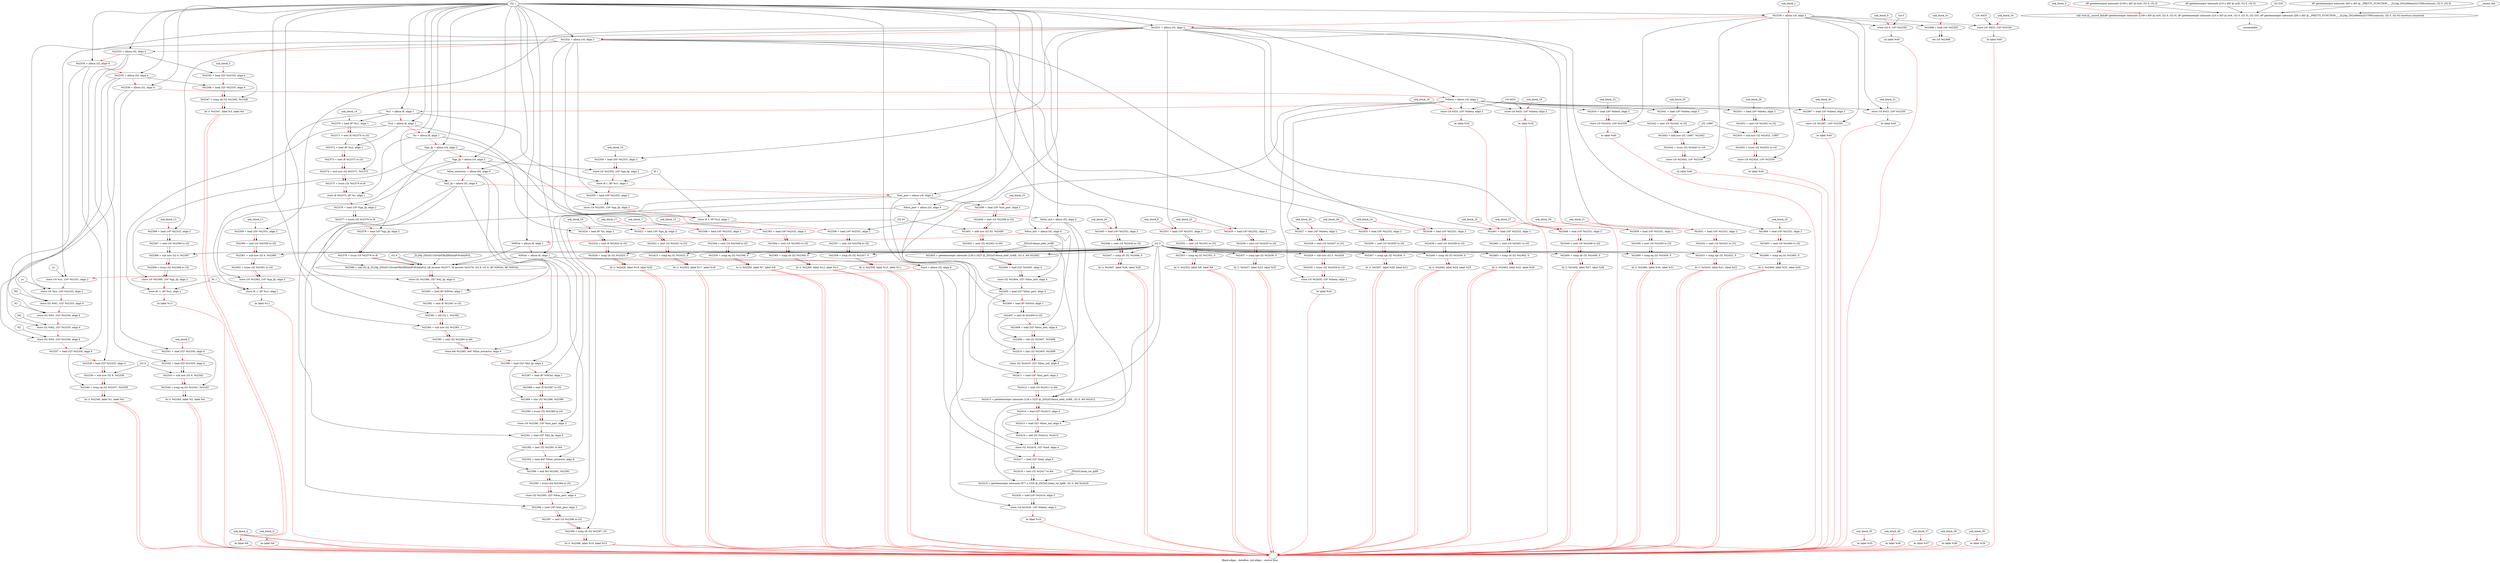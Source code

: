 digraph G {
compound=true
label="Black edges - dataflow, red edges - control flow"
"t2330" [label="  %t2330 = alloca i16, align 2"]
"t2331" [label="  %t2331 = alloca i16, align 2"]
"t2332" [label="  %t2332 = alloca i16, align 2"]
"t2333" [label="  %t2333 = alloca i32, align 4"]
"t2334" [label="  %t2334 = alloca i32, align 4"]
"t2335" [label="  %t2335 = alloca i32, align 4"]
"t2336" [label="  %t2336 = alloca i32, align 4"]
"theta" [label="  %theta = alloca i16, align 2"]
"s1" [label="  %s1 = alloca i8, align 1"]
"s2" [label="  %s2 = alloca i8, align 1"]
"s" [label="  %s = alloca i8, align 1"]
"gy_fp" [label="  %gy_fp = alloca i16, align 2"]
"gx_fp" [label="  %gx_fp = alloca i16, align 2"]
"frac_extractor" [label="  %frac_extractor = alloca i64, align 8"]
"k2_fp" [label="  %k2_fp = alloca i32, align 4"]
"int_part" [label="  %int_part = alloca i16, align 2"]
"frac_part" [label="  %frac_part = alloca i32, align 4"]
"frac_ind" [label="  %frac_ind = alloca i32, align 4"]
"frac_bits" [label="  %frac_bits = alloca i32, align 4"]
"MOut" [label="  %MOut = alloca i8, align 1"]
"NOut" [label="  %NOut = alloca i8, align 1"]
"ind" [label="  %ind = alloca i32, align 4"]
"_1" [label="  store i16 %xs, i16* %t2331, align 2"]
"_2" [label="  store i16 %ys, i16* %t2332, align 2"]
"_3" [label="  store i32 %M1, i32* %t2333, align 4"]
"_4" [label="  store i32 %N1, i32* %t2334, align 4"]
"_5" [label="  store i32 %M2, i32* %t2335, align 4"]
"_6" [label="  store i32 %N2, i32* %t2336, align 4"]
"t2337" [label="  %t2337 = load i32* %t2334, align 4"]
"t2338" [label="  %t2338 = load i32* %t2333, align 4"]
"t2339" [label="  %t2339 = sub nsw i32 9, %t2338"]
"t2340" [label="  %t2340 = icmp eq i32 %t2337, %t2339"]
"_7" [label="  br i1 %t2340, label %1, label %4"]
"unk_block_1" -> "t2330"[color=red]
"i32 1" -> "t2330"
"t2330" -> "t2331"[color=red weight=2]
"i32 1" -> "t2331"
"t2331" -> "t2332"[color=red weight=2]
"i32 1" -> "t2332"
"t2332" -> "t2333"[color=red weight=2]
"i32 1" -> "t2333"
"t2333" -> "t2334"[color=red weight=2]
"i32 1" -> "t2334"
"t2334" -> "t2335"[color=red weight=2]
"i32 1" -> "t2335"
"t2335" -> "t2336"[color=red weight=2]
"i32 1" -> "t2336"
"t2336" -> "theta"[color=red weight=2]
"i32 1" -> "theta"
"theta" -> "s1"[color=red weight=2]
"i32 1" -> "s1"
"s1" -> "s2"[color=red weight=2]
"i32 1" -> "s2"
"s2" -> "s"[color=red weight=2]
"i32 1" -> "s"
"s" -> "gy_fp"[color=red weight=2]
"i32 1" -> "gy_fp"
"gy_fp" -> "gx_fp"[color=red weight=2]
"i32 1" -> "gx_fp"
"gx_fp" -> "frac_extractor"[color=red weight=2]
"i32 1" -> "frac_extractor"
"frac_extractor" -> "k2_fp"[color=red weight=2]
"i32 1" -> "k2_fp"
"k2_fp" -> "int_part"[color=red weight=2]
"i32 1" -> "int_part"
"int_part" -> "frac_part"[color=red weight=2]
"i32 1" -> "frac_part"
"frac_part" -> "frac_ind"[color=red weight=2]
"i32 1" -> "frac_ind"
"frac_ind" -> "frac_bits"[color=red weight=2]
"i32 1" -> "frac_bits"
"frac_bits" -> "MOut"[color=red weight=2]
"i32 1" -> "MOut"
"MOut" -> "NOut"[color=red weight=2]
"i32 1" -> "NOut"
"NOut" -> "ind"[color=red weight=2]
"i32 1" -> "ind"
"ind" -> "_1"[color=red weight=2]
"xs" -> "_1"
"t2331" -> "_1"
"_1" -> "_2"[color=red weight=2]
"ys" -> "_2"
"t2332" -> "_2"
"_2" -> "_3"[color=red weight=2]
"M1" -> "_3"
"t2333" -> "_3"
"_3" -> "_4"[color=red weight=2]
"N1" -> "_4"
"t2334" -> "_4"
"_4" -> "_5"[color=red weight=2]
"M2" -> "_5"
"t2335" -> "_5"
"_5" -> "_6"[color=red weight=2]
"N2" -> "_6"
"t2336" -> "_6"
"_6" -> "t2337"[color=red weight=2]
"t2334" -> "t2337"
"t2337" -> "t2338"[color=red weight=2]
"t2333" -> "t2338"
"t2338" -> "t2339"[color=red weight=2]
"i32 9" -> "t2339"
"t2338" -> "t2339"
"t2339" -> "t2340"[color=red weight=2]
"t2337" -> "t2340"
"t2339" -> "t2340"
"t2340" -> "_7"[color=red weight=2]
"t2340" -> "_7"
"_7" -> ""[color=red]
"_7" -> ""[color=red]

"t2341" [label="  %t2341 = load i32* %t2336, align 4"]
"t2342" [label="  %t2342 = load i32* %t2335, align 4"]
"t2343" [label="  %t2343 = sub nsw i32 9, %t2342"]
"t2344" [label="  %t2344 = icmp eq i32 %t2341, %t2343"]
"_8" [label="  br i1 %t2344, label %2, label %4"]
"unk_block_2" -> "t2341"[color=red]
"t2336" -> "t2341"
"t2341" -> "t2342"[color=red weight=2]
"t2335" -> "t2342"
"t2342" -> "t2343"[color=red weight=2]
"i32 9" -> "t2343"
"t2342" -> "t2343"
"t2343" -> "t2344"[color=red weight=2]
"t2341" -> "t2344"
"t2343" -> "t2344"
"t2344" -> "_8"[color=red weight=2]
"t2344" -> "_8"
"_8" -> ""[color=red]
"_8" -> ""[color=red]

"t2345" [label="  %t2345 = load i32* %t2333, align 4"]
"t2346" [label="  %t2346 = load i32* %t2335, align 4"]
"t2347" [label="  %t2347 = icmp eq i32 %t2345, %t2346"]
"_9" [label="  br i1 %t2347, label %3, label %4"]
"unk_block_3" -> "t2345"[color=red]
"t2333" -> "t2345"
"t2345" -> "t2346"[color=red weight=2]
"t2335" -> "t2346"
"t2346" -> "t2347"[color=red weight=2]
"t2345" -> "t2347"
"t2346" -> "t2347"
"t2347" -> "_9"[color=red weight=2]
"t2347" -> "_9"
"_9" -> ""[color=red]
"_9" -> ""[color=red]

"_10" [label="  br label %6"]
"unk_block_4" -> "_10"[color=red]
"_10" -> ""[color=red]

"_11" [label="  call void @__assert_fail(i8* getelementptr inbounds ([109 x i8]* @.str9, i32 0, i32 0), i8* getelementptr inbounds ([10 x i8]* @.str8, i32 0, i32 0), i32 535, i8* getelementptr inbounds ([65 x i8]* @__PRETTY_FUNCTION__._ZL24p_ZN2xf9Atan2LUT8Essiiiissiiii, i32 0, i32 0)) noreturn nounwind"]
"_12" [label="  unreachable"]
"unk_block_5" -> "_11"[color=red]
"i8* getelementptr inbounds ([109 x i8]* @.str9, i32 0, i32 0)" -> "_11"
"i8* getelementptr inbounds ([10 x i8]* @.str8, i32 0, i32 0)" -> "_11"
"i32 535" -> "_11"
"i8* getelementptr inbounds ([65 x i8]* @__PRETTY_FUNCTION__._ZL24p_ZN2xf9Atan2LUT8Essiiiissiiii, i32 0, i32 0)" -> "_11"
"__assert_fail" -> "_11"
"_11" -> "_12"[color=red weight=2]

"_13" [label="  br label %6"]
"unk_block_6" -> "_13"[color=red]
"_13" -> ""[color=red]

"t2348" [label="  %t2348 = load i16* %t2332, align 2"]
"t2349" [label="  %t2349 = sext i16 %t2348 to i32"]
"t2350" [label="  %t2350 = icmp eq i32 %t2349, 0"]
"_14" [label="  br i1 %t2350, label %7, label %9"]
"unk_block_7" -> "t2348"[color=red]
"t2332" -> "t2348"
"t2348" -> "t2349"[color=red weight=2]
"t2348" -> "t2349"
"t2349" -> "t2350"[color=red weight=2]
"t2349" -> "t2350"
"i32 0" -> "t2350"
"t2350" -> "_14"[color=red weight=2]
"t2350" -> "_14"
"_14" -> ""[color=red]
"_14" -> ""[color=red]

"t2351" [label="  %t2351 = load i16* %t2331, align 2"]
"t2352" [label="  %t2352 = sext i16 %t2351 to i32"]
"t2353" [label="  %t2353 = icmp eq i32 %t2352, 0"]
"_15" [label="  br i1 %t2353, label %8, label %9"]
"unk_block_8" -> "t2351"[color=red]
"t2331" -> "t2351"
"t2351" -> "t2352"[color=red weight=2]
"t2351" -> "t2352"
"t2352" -> "t2353"[color=red weight=2]
"t2352" -> "t2353"
"i32 0" -> "t2353"
"t2353" -> "_15"[color=red weight=2]
"t2353" -> "_15"
"_15" -> ""[color=red]
"_15" -> ""[color=red]

"_16" [label="  store i16 0, i16* %t2330"]
"_17" [label="  br label %40"]
"unk_block_9" -> "_16"[color=red]
"i16 0" -> "_16"
"t2330" -> "_16"
"_16" -> "_17"[color=red weight=2]
"_17" -> ""[color=red]

"t2354" [label="  %t2354 = load i16* %t2331, align 2"]
"_18" [label="  store i16 %t2354, i16* %gx_fp, align 2"]
"_19" [label="  store i8 1, i8* %s1, align 1"]
"t2355" [label="  %t2355 = load i16* %t2332, align 2"]
"_20" [label="  store i16 %t2355, i16* %gy_fp, align 2"]
"_21" [label="  store i8 1, i8* %s2, align 1"]
"t2356" [label="  %t2356 = load i16* %t2331, align 2"]
"t2357" [label="  %t2357 = sext i16 %t2356 to i32"]
"t2358" [label="  %t2358 = icmp slt i32 %t2357, 0"]
"_22" [label="  br i1 %t2358, label %10, label %11"]
"unk_block_10" -> "t2354"[color=red]
"t2331" -> "t2354"
"t2354" -> "_18"[color=red weight=2]
"t2354" -> "_18"
"gx_fp" -> "_18"
"_18" -> "_19"[color=red weight=2]
"i8 1" -> "_19"
"s1" -> "_19"
"_19" -> "t2355"[color=red weight=2]
"t2332" -> "t2355"
"t2355" -> "_20"[color=red weight=2]
"t2355" -> "_20"
"gy_fp" -> "_20"
"_20" -> "_21"[color=red weight=2]
"i8 1" -> "_21"
"s2" -> "_21"
"_21" -> "t2356"[color=red weight=2]
"t2331" -> "t2356"
"t2356" -> "t2357"[color=red weight=2]
"t2356" -> "t2357"
"t2357" -> "t2358"[color=red weight=2]
"t2357" -> "t2358"
"i32 0" -> "t2358"
"t2358" -> "_22"[color=red weight=2]
"t2358" -> "_22"
"_22" -> ""[color=red]
"_22" -> ""[color=red]

"t2359" [label="  %t2359 = load i16* %t2331, align 2"]
"t2360" [label="  %t2360 = sext i16 %t2359 to i32"]
"t2361" [label="  %t2361 = sub nsw i32 0, %t2360"]
"t2362" [label="  %t2362 = trunc i32 %t2361 to i16"]
"_23" [label="  store i16 %t2362, i16* %gx_fp, align 2"]
"_24" [label="  store i8 -1, i8* %s1, align 1"]
"_25" [label="  br label %11"]
"unk_block_11" -> "t2359"[color=red]
"t2331" -> "t2359"
"t2359" -> "t2360"[color=red weight=2]
"t2359" -> "t2360"
"t2360" -> "t2361"[color=red weight=2]
"i32 0" -> "t2361"
"t2360" -> "t2361"
"t2361" -> "t2362"[color=red weight=2]
"t2361" -> "t2362"
"t2362" -> "_23"[color=red weight=2]
"t2362" -> "_23"
"gx_fp" -> "_23"
"_23" -> "_24"[color=red weight=2]
"i8 -1" -> "_24"
"s1" -> "_24"
"_24" -> "_25"[color=red weight=2]
"_25" -> ""[color=red]

"t2363" [label="  %t2363 = load i16* %t2332, align 2"]
"t2364" [label="  %t2364 = sext i16 %t2363 to i32"]
"t2365" [label="  %t2365 = icmp slt i32 %t2364, 0"]
"_26" [label="  br i1 %t2365, label %12, label %13"]
"unk_block_12" -> "t2363"[color=red]
"t2332" -> "t2363"
"t2363" -> "t2364"[color=red weight=2]
"t2363" -> "t2364"
"t2364" -> "t2365"[color=red weight=2]
"t2364" -> "t2365"
"i32 0" -> "t2365"
"t2365" -> "_26"[color=red weight=2]
"t2365" -> "_26"
"_26" -> ""[color=red]
"_26" -> ""[color=red]

"t2366" [label="  %t2366 = load i16* %t2332, align 2"]
"t2367" [label="  %t2367 = sext i16 %t2366 to i32"]
"t2368" [label="  %t2368 = sub nsw i32 0, %t2367"]
"t2369" [label="  %t2369 = trunc i32 %t2368 to i16"]
"_27" [label="  store i16 %t2369, i16* %gy_fp, align 2"]
"_28" [label="  store i8 -1, i8* %s2, align 1"]
"_29" [label="  br label %13"]
"unk_block_13" -> "t2366"[color=red]
"t2332" -> "t2366"
"t2366" -> "t2367"[color=red weight=2]
"t2366" -> "t2367"
"t2367" -> "t2368"[color=red weight=2]
"i32 0" -> "t2368"
"t2367" -> "t2368"
"t2368" -> "t2369"[color=red weight=2]
"t2368" -> "t2369"
"t2369" -> "_27"[color=red weight=2]
"t2369" -> "_27"
"gy_fp" -> "_27"
"_27" -> "_28"[color=red weight=2]
"i8 -1" -> "_28"
"s2" -> "_28"
"_28" -> "_29"[color=red weight=2]
"_29" -> ""[color=red]

"t2370" [label="  %t2370 = load i8* %s1, align 1"]
"t2371" [label="  %t2371 = sext i8 %t2370 to i32"]
"t2372" [label="  %t2372 = load i8* %s2, align 1"]
"t2373" [label="  %t2373 = sext i8 %t2372 to i32"]
"t2374" [label="  %t2374 = mul nsw i32 %t2371, %t2373"]
"t2375" [label="  %t2375 = trunc i32 %t2374 to i8"]
"_30" [label="  store i8 %t2375, i8* %s, align 1"]
"t2376" [label="  %t2376 = load i16* %gx_fp, align 2"]
"t2377" [label="  %t2377 = trunc i16 %t2376 to i8"]
"t2378" [label="  %t2378 = load i16* %gy_fp, align 2"]
"t2379" [label="  %t2379 = trunc i16 %t2378 to i8"]
"t2380" [label="  %t2380 = call i32 @_ZL29p_ZN2xf11DivideYByX8EhhiiPcPchhiiPcS_(i8 zeroext %t2377, i8 zeroext %t2379, i32 8, i32 8, i8* %MOut, i8* %NOut)"]
"_31" [label="  store i32 %t2380, i32* %k2_fp, align 4"]
"t2381" [label="  %t2381 = load i8* %NOut, align 1"]
"t2382" [label="  %t2382 = sext i8 %t2381 to i32"]
"t2383" [label="  %t2383 = shl i32 1, %t2382"]
"t2384" [label="  %t2384 = sub nsw i32 %t2383, 1"]
"t2385" [label="  %t2385 = sext i32 %t2384 to i64"]
"_32" [label="  store i64 %t2385, i64* %frac_extractor, align 8"]
"t2386" [label="  %t2386 = load i32* %k2_fp, align 4"]
"t2387" [label="  %t2387 = load i8* %NOut, align 1"]
"t2388" [label="  %t2388 = sext i8 %t2387 to i32"]
"t2389" [label="  %t2389 = lshr i32 %t2386, %t2388"]
"t2390" [label="  %t2390 = trunc i32 %t2389 to i16"]
"_33" [label="  store i16 %t2390, i16* %int_part, align 2"]
"t2391" [label="  %t2391 = load i32* %k2_fp, align 4"]
"t2392" [label="  %t2392 = zext i32 %t2391 to i64"]
"t2393" [label="  %t2393 = load i64* %frac_extractor, align 8"]
"t2394" [label="  %t2394 = and i64 %t2392, %t2393"]
"t2395" [label="  %t2395 = trunc i64 %t2394 to i32"]
"_34" [label="  store i32 %t2395, i32* %frac_part, align 4"]
"t2396" [label="  %t2396 = load i16* %int_part, align 2"]
"t2397" [label="  %t2397 = zext i16 %t2396 to i32"]
"t2398" [label="  %t2398 = icmp slt i32 %t2397, 63"]
"_35" [label="  br i1 %t2398, label %14, label %15"]
"unk_block_14" -> "t2370"[color=red]
"s1" -> "t2370"
"t2370" -> "t2371"[color=red weight=2]
"t2370" -> "t2371"
"t2371" -> "t2372"[color=red weight=2]
"s2" -> "t2372"
"t2372" -> "t2373"[color=red weight=2]
"t2372" -> "t2373"
"t2373" -> "t2374"[color=red weight=2]
"t2371" -> "t2374"
"t2373" -> "t2374"
"t2374" -> "t2375"[color=red weight=2]
"t2374" -> "t2375"
"t2375" -> "_30"[color=red weight=2]
"t2375" -> "_30"
"s" -> "_30"
"_30" -> "t2376"[color=red weight=2]
"gx_fp" -> "t2376"
"t2376" -> "t2377"[color=red weight=2]
"t2376" -> "t2377"
"t2377" -> "t2378"[color=red weight=2]
"gy_fp" -> "t2378"
"t2378" -> "t2379"[color=red weight=2]
"t2378" -> "t2379"
"t2379" -> "t2380"[color=red weight=2]
"t2377" -> "t2380"
"t2379" -> "t2380"
"i32 8" -> "t2380"
"i32 8" -> "t2380"
"MOut" -> "t2380"
"NOut" -> "t2380"
"_ZL29p_ZN2xf11DivideYByX8EhhiiPcPchhiiPcS_" -> "t2380"
"t2380" -> "_31"[color=red weight=2]
"t2380" -> "_31"
"k2_fp" -> "_31"
"_31" -> "t2381"[color=red weight=2]
"NOut" -> "t2381"
"t2381" -> "t2382"[color=red weight=2]
"t2381" -> "t2382"
"t2382" -> "t2383"[color=red weight=2]
"i32 1" -> "t2383"
"t2382" -> "t2383"
"t2383" -> "t2384"[color=red weight=2]
"t2383" -> "t2384"
"i32 1" -> "t2384"
"t2384" -> "t2385"[color=red weight=2]
"t2384" -> "t2385"
"t2385" -> "_32"[color=red weight=2]
"t2385" -> "_32"
"frac_extractor" -> "_32"
"_32" -> "t2386"[color=red weight=2]
"k2_fp" -> "t2386"
"t2386" -> "t2387"[color=red weight=2]
"NOut" -> "t2387"
"t2387" -> "t2388"[color=red weight=2]
"t2387" -> "t2388"
"t2388" -> "t2389"[color=red weight=2]
"t2386" -> "t2389"
"t2388" -> "t2389"
"t2389" -> "t2390"[color=red weight=2]
"t2389" -> "t2390"
"t2390" -> "_33"[color=red weight=2]
"t2390" -> "_33"
"int_part" -> "_33"
"_33" -> "t2391"[color=red weight=2]
"k2_fp" -> "t2391"
"t2391" -> "t2392"[color=red weight=2]
"t2391" -> "t2392"
"t2392" -> "t2393"[color=red weight=2]
"frac_extractor" -> "t2393"
"t2393" -> "t2394"[color=red weight=2]
"t2392" -> "t2394"
"t2393" -> "t2394"
"t2394" -> "t2395"[color=red weight=2]
"t2394" -> "t2395"
"t2395" -> "_34"[color=red weight=2]
"t2395" -> "_34"
"frac_part" -> "_34"
"_34" -> "t2396"[color=red weight=2]
"int_part" -> "t2396"
"t2396" -> "t2397"[color=red weight=2]
"t2396" -> "t2397"
"t2397" -> "t2398"[color=red weight=2]
"t2397" -> "t2398"
"i32 63" -> "t2398"
"t2398" -> "_35"[color=red weight=2]
"t2398" -> "_35"
"_35" -> ""[color=red]
"_35" -> ""[color=red]

"t2399" [label="  %t2399 = load i16* %int_part, align 2"]
"t2400" [label="  %t2400 = zext i16 %t2399 to i32"]
"t2401" [label="  %t2401 = add nsw i32 63, %t2400"]
"t2402" [label="  %t2402 = sext i32 %t2401 to i64"]
"t2403" [label="  %t2403 = getelementptr inbounds [126 x i32]* @_ZN2xf14base_addr_lut8E, i32 0, i64 %t2402"]
"t2404" [label="  %t2404 = load i32* %t2403, align 4"]
"_36" [label="  store i32 %t2404, i32* %frac_bits, align 4"]
"t2405" [label="  %t2405 = load i32* %frac_part, align 4"]
"t2406" [label="  %t2406 = load i8* %NOut, align 1"]
"t2407" [label="  %t2407 = sext i8 %t2406 to i32"]
"t2408" [label="  %t2408 = load i32* %frac_bits, align 4"]
"t2409" [label="  %t2409 = sub i32 %t2407, %t2408"]
"t2410" [label="  %t2410 = lshr i32 %t2405, %t2409"]
"_37" [label="  store i32 %t2410, i32* %frac_ind, align 4"]
"t2411" [label="  %t2411 = load i16* %int_part, align 2"]
"t2412" [label="  %t2412 = zext i16 %t2411 to i64"]
"t2413" [label="  %t2413 = getelementptr inbounds [126 x i32]* @_ZN2xf14base_addr_lut8E, i32 0, i64 %t2412"]
"t2414" [label="  %t2414 = load i32* %t2413, align 4"]
"t2415" [label="  %t2415 = load i32* %frac_ind, align 4"]
"t2416" [label="  %t2416 = add i32 %t2414, %t2415"]
"_38" [label="  store i32 %t2416, i32* %ind, align 4"]
"t2417" [label="  %t2417 = load i32* %ind, align 4"]
"t2418" [label="  %t2418 = sext i32 %t2417 to i64"]
"t2419" [label="  %t2419 = getelementptr inbounds [977 x i16]* @_ZN2xf12atan_lut_fp8E, i32 0, i64 %t2418"]
"t2420" [label="  %t2420 = load i16* %t2419, align 2"]
"_39" [label="  store i16 %t2420, i16* %theta, align 2"]
"_40" [label="  br label %16"]
"unk_block_15" -> "t2399"[color=red]
"int_part" -> "t2399"
"t2399" -> "t2400"[color=red weight=2]
"t2399" -> "t2400"
"t2400" -> "t2401"[color=red weight=2]
"i32 63" -> "t2401"
"t2400" -> "t2401"
"t2401" -> "t2402"[color=red weight=2]
"t2401" -> "t2402"
"t2402" -> "t2403"[color=red weight=2]
"_ZN2xf14base_addr_lut8E" -> "t2403"
"i32 0" -> "t2403"
"t2402" -> "t2403"
"t2403" -> "t2404"[color=red weight=2]
"t2403" -> "t2404"
"t2404" -> "_36"[color=red weight=2]
"t2404" -> "_36"
"frac_bits" -> "_36"
"_36" -> "t2405"[color=red weight=2]
"frac_part" -> "t2405"
"t2405" -> "t2406"[color=red weight=2]
"NOut" -> "t2406"
"t2406" -> "t2407"[color=red weight=2]
"t2406" -> "t2407"
"t2407" -> "t2408"[color=red weight=2]
"frac_bits" -> "t2408"
"t2408" -> "t2409"[color=red weight=2]
"t2407" -> "t2409"
"t2408" -> "t2409"
"t2409" -> "t2410"[color=red weight=2]
"t2405" -> "t2410"
"t2409" -> "t2410"
"t2410" -> "_37"[color=red weight=2]
"t2410" -> "_37"
"frac_ind" -> "_37"
"_37" -> "t2411"[color=red weight=2]
"int_part" -> "t2411"
"t2411" -> "t2412"[color=red weight=2]
"t2411" -> "t2412"
"t2412" -> "t2413"[color=red weight=2]
"_ZN2xf14base_addr_lut8E" -> "t2413"
"i32 0" -> "t2413"
"t2412" -> "t2413"
"t2413" -> "t2414"[color=red weight=2]
"t2413" -> "t2414"
"t2414" -> "t2415"[color=red weight=2]
"frac_ind" -> "t2415"
"t2415" -> "t2416"[color=red weight=2]
"t2414" -> "t2416"
"t2415" -> "t2416"
"t2416" -> "_38"[color=red weight=2]
"t2416" -> "_38"
"ind" -> "_38"
"_38" -> "t2417"[color=red weight=2]
"ind" -> "t2417"
"t2417" -> "t2418"[color=red weight=2]
"t2417" -> "t2418"
"t2418" -> "t2419"[color=red weight=2]
"_ZN2xf12atan_lut_fp8E" -> "t2419"
"i32 0" -> "t2419"
"t2418" -> "t2419"
"t2419" -> "t2420"[color=red weight=2]
"t2419" -> "t2420"
"t2420" -> "_39"[color=red weight=2]
"t2420" -> "_39"
"theta" -> "_39"
"_39" -> "_40"[color=red weight=2]
"_40" -> ""[color=red]

"_41" [label="  store i16 6433, i16* %theta, align 2"]
"_42" [label="  br label %16"]
"unk_block_16" -> "_41"[color=red]
"i16 6433" -> "_41"
"theta" -> "_41"
"_41" -> "_42"[color=red weight=2]
"_42" -> ""[color=red]

"t2421" [label="  %t2421 = load i16* %gx_fp, align 2"]
"t2422" [label="  %t2422 = zext i16 %t2421 to i32"]
"t2423" [label="  %t2423 = icmp eq i32 %t2422, 0"]
"_43" [label="  br i1 %t2423, label %17, label %18"]
"unk_block_17" -> "t2421"[color=red]
"gx_fp" -> "t2421"
"t2421" -> "t2422"[color=red weight=2]
"t2421" -> "t2422"
"t2422" -> "t2423"[color=red weight=2]
"t2422" -> "t2423"
"i32 0" -> "t2423"
"t2423" -> "_43"[color=red weight=2]
"t2423" -> "_43"
"_43" -> ""[color=red]
"_43" -> ""[color=red]

"_44" [label="  store i16 6433, i16* %theta, align 2"]
"_45" [label="  br label %18"]
"unk_block_18" -> "_44"[color=red]
"i16 6433" -> "_44"
"theta" -> "_44"
"_44" -> "_45"[color=red weight=2]
"_45" -> ""[color=red]

"t2424" [label="  %t2424 = load i8* %s, align 1"]
"t2425" [label="  %t2425 = sext i8 %t2424 to i32"]
"t2426" [label="  %t2426 = icmp slt i32 %t2425, 0"]
"_46" [label="  br i1 %t2426, label %19, label %20"]
"unk_block_19" -> "t2424"[color=red]
"s" -> "t2424"
"t2424" -> "t2425"[color=red weight=2]
"t2424" -> "t2425"
"t2425" -> "t2426"[color=red weight=2]
"t2425" -> "t2426"
"i32 0" -> "t2426"
"t2426" -> "_46"[color=red weight=2]
"t2426" -> "_46"
"_46" -> ""[color=red]
"_46" -> ""[color=red]

"t2427" [label="  %t2427 = load i16* %theta, align 2"]
"t2428" [label="  %t2428 = sext i16 %t2427 to i32"]
"t2429" [label="  %t2429 = sub nsw i32 0, %t2428"]
"t2430" [label="  %t2430 = trunc i32 %t2429 to i16"]
"_47" [label="  store i16 %t2430, i16* %theta, align 2"]
"_48" [label="  br label %20"]
"unk_block_20" -> "t2427"[color=red]
"theta" -> "t2427"
"t2427" -> "t2428"[color=red weight=2]
"t2427" -> "t2428"
"t2428" -> "t2429"[color=red weight=2]
"i32 0" -> "t2429"
"t2428" -> "t2429"
"t2429" -> "t2430"[color=red weight=2]
"t2429" -> "t2430"
"t2430" -> "_47"[color=red weight=2]
"t2430" -> "_47"
"theta" -> "_47"
"_47" -> "_48"[color=red weight=2]
"_48" -> ""[color=red]

"t2431" [label="  %t2431 = load i16* %t2331, align 2"]
"t2432" [label="  %t2432 = sext i16 %t2431 to i32"]
"t2433" [label="  %t2433 = icmp sgt i32 %t2432, 0"]
"_49" [label="  br i1 %t2433, label %21, label %22"]
"unk_block_21" -> "t2431"[color=red]
"t2331" -> "t2431"
"t2431" -> "t2432"[color=red weight=2]
"t2431" -> "t2432"
"t2432" -> "t2433"[color=red weight=2]
"t2432" -> "t2433"
"i32 0" -> "t2433"
"t2433" -> "_49"[color=red weight=2]
"t2433" -> "_49"
"_49" -> ""[color=red]
"_49" -> ""[color=red]

"t2434" [label="  %t2434 = load i16* %theta, align 2"]
"_50" [label="  store i16 %t2434, i16* %t2330"]
"_51" [label="  br label %40"]
"unk_block_22" -> "t2434"[color=red]
"theta" -> "t2434"
"t2434" -> "_50"[color=red weight=2]
"t2434" -> "_50"
"t2330" -> "_50"
"_50" -> "_51"[color=red weight=2]
"_51" -> ""[color=red]

"t2435" [label="  %t2435 = load i16* %t2332, align 2"]
"t2436" [label="  %t2436 = sext i16 %t2435 to i32"]
"t2437" [label="  %t2437 = icmp sge i32 %t2436, 0"]
"_52" [label="  br i1 %t2437, label %23, label %25"]
"unk_block_23" -> "t2435"[color=red]
"t2332" -> "t2435"
"t2435" -> "t2436"[color=red weight=2]
"t2435" -> "t2436"
"t2436" -> "t2437"[color=red weight=2]
"t2436" -> "t2437"
"i32 0" -> "t2437"
"t2437" -> "_52"[color=red weight=2]
"t2437" -> "_52"
"_52" -> ""[color=red]
"_52" -> ""[color=red]

"t2438" [label="  %t2438 = load i16* %t2331, align 2"]
"t2439" [label="  %t2439 = sext i16 %t2438 to i32"]
"t2440" [label="  %t2440 = icmp slt i32 %t2439, 0"]
"_53" [label="  br i1 %t2440, label %24, label %25"]
"unk_block_24" -> "t2438"[color=red]
"t2331" -> "t2438"
"t2438" -> "t2439"[color=red weight=2]
"t2438" -> "t2439"
"t2439" -> "t2440"[color=red weight=2]
"t2439" -> "t2440"
"i32 0" -> "t2440"
"t2440" -> "_53"[color=red weight=2]
"t2440" -> "_53"
"_53" -> ""[color=red]
"_53" -> ""[color=red]

"t2441" [label="  %t2441 = load i16* %theta, align 2"]
"t2442" [label="  %t2442 = sext i16 %t2441 to i32"]
"t2443" [label="  %t2443 = add nsw i32 12867, %t2442"]
"t2444" [label="  %t2444 = trunc i32 %t2443 to i16"]
"_54" [label="  store i16 %t2444, i16* %t2330"]
"_55" [label="  br label %40"]
"unk_block_25" -> "t2441"[color=red]
"theta" -> "t2441"
"t2441" -> "t2442"[color=red weight=2]
"t2441" -> "t2442"
"t2442" -> "t2443"[color=red weight=2]
"i32 12867" -> "t2443"
"t2442" -> "t2443"
"t2443" -> "t2444"[color=red weight=2]
"t2443" -> "t2444"
"t2444" -> "_54"[color=red weight=2]
"t2444" -> "_54"
"t2330" -> "_54"
"_54" -> "_55"[color=red weight=2]
"_55" -> ""[color=red]

"t2445" [label="  %t2445 = load i16* %t2332, align 2"]
"t2446" [label="  %t2446 = sext i16 %t2445 to i32"]
"t2447" [label="  %t2447 = icmp slt i32 %t2446, 0"]
"_56" [label="  br i1 %t2447, label %26, label %28"]
"unk_block_26" -> "t2445"[color=red]
"t2332" -> "t2445"
"t2445" -> "t2446"[color=red weight=2]
"t2445" -> "t2446"
"t2446" -> "t2447"[color=red weight=2]
"t2446" -> "t2447"
"i32 0" -> "t2447"
"t2447" -> "_56"[color=red weight=2]
"t2447" -> "_56"
"_56" -> ""[color=red]
"_56" -> ""[color=red]

"t2448" [label="  %t2448 = load i16* %t2331, align 2"]
"t2449" [label="  %t2449 = sext i16 %t2448 to i32"]
"t2450" [label="  %t2450 = icmp slt i32 %t2449, 0"]
"_57" [label="  br i1 %t2450, label %27, label %28"]
"unk_block_27" -> "t2448"[color=red]
"t2331" -> "t2448"
"t2448" -> "t2449"[color=red weight=2]
"t2448" -> "t2449"
"t2449" -> "t2450"[color=red weight=2]
"t2449" -> "t2450"
"i32 0" -> "t2450"
"t2450" -> "_57"[color=red weight=2]
"t2450" -> "_57"
"_57" -> ""[color=red]
"_57" -> ""[color=red]

"t2451" [label="  %t2451 = load i16* %theta, align 2"]
"t2452" [label="  %t2452 = sext i16 %t2451 to i32"]
"t2453" [label="  %t2453 = sub nsw i32 %t2452, 12867"]
"t2454" [label="  %t2454 = trunc i32 %t2453 to i16"]
"_58" [label="  store i16 %t2454, i16* %t2330"]
"_59" [label="  br label %40"]
"unk_block_28" -> "t2451"[color=red]
"theta" -> "t2451"
"t2451" -> "t2452"[color=red weight=2]
"t2451" -> "t2452"
"t2452" -> "t2453"[color=red weight=2]
"t2452" -> "t2453"
"i32 12867" -> "t2453"
"t2453" -> "t2454"[color=red weight=2]
"t2453" -> "t2454"
"t2454" -> "_58"[color=red weight=2]
"t2454" -> "_58"
"t2330" -> "_58"
"_58" -> "_59"[color=red weight=2]
"_59" -> ""[color=red]

"t2455" [label="  %t2455 = load i16* %t2332, align 2"]
"t2456" [label="  %t2456 = sext i16 %t2455 to i32"]
"t2457" [label="  %t2457 = icmp sgt i32 %t2456, 0"]
"_60" [label="  br i1 %t2457, label %29, label %31"]
"unk_block_29" -> "t2455"[color=red]
"t2332" -> "t2455"
"t2455" -> "t2456"[color=red weight=2]
"t2455" -> "t2456"
"t2456" -> "t2457"[color=red weight=2]
"t2456" -> "t2457"
"i32 0" -> "t2457"
"t2457" -> "_60"[color=red weight=2]
"t2457" -> "_60"
"_60" -> ""[color=red]
"_60" -> ""[color=red]

"t2458" [label="  %t2458 = load i16* %t2331, align 2"]
"t2459" [label="  %t2459 = sext i16 %t2458 to i32"]
"t2460" [label="  %t2460 = icmp eq i32 %t2459, 0"]
"_61" [label="  br i1 %t2460, label %30, label %31"]
"unk_block_30" -> "t2458"[color=red]
"t2331" -> "t2458"
"t2458" -> "t2459"[color=red weight=2]
"t2458" -> "t2459"
"t2459" -> "t2460"[color=red weight=2]
"t2459" -> "t2460"
"i32 0" -> "t2460"
"t2460" -> "_61"[color=red weight=2]
"t2460" -> "_61"
"_61" -> ""[color=red]
"_61" -> ""[color=red]

"_62" [label="  store i16 6433, i16* %t2330"]
"_63" [label="  br label %40"]
"unk_block_31" -> "_62"[color=red]
"i16 6433" -> "_62"
"t2330" -> "_62"
"_62" -> "_63"[color=red weight=2]
"_63" -> ""[color=red]

"t2461" [label="  %t2461 = load i16* %t2332, align 2"]
"t2462" [label="  %t2462 = sext i16 %t2461 to i32"]
"t2463" [label="  %t2463 = icmp slt i32 %t2462, 0"]
"_64" [label="  br i1 %t2463, label %32, label %34"]
"unk_block_32" -> "t2461"[color=red]
"t2332" -> "t2461"
"t2461" -> "t2462"[color=red weight=2]
"t2461" -> "t2462"
"t2462" -> "t2463"[color=red weight=2]
"t2462" -> "t2463"
"i32 0" -> "t2463"
"t2463" -> "_64"[color=red weight=2]
"t2463" -> "_64"
"_64" -> ""[color=red]
"_64" -> ""[color=red]

"t2464" [label="  %t2464 = load i16* %t2331, align 2"]
"t2465" [label="  %t2465 = sext i16 %t2464 to i32"]
"t2466" [label="  %t2466 = icmp eq i32 %t2465, 0"]
"_65" [label="  br i1 %t2466, label %33, label %34"]
"unk_block_33" -> "t2464"[color=red]
"t2331" -> "t2464"
"t2464" -> "t2465"[color=red weight=2]
"t2464" -> "t2465"
"t2465" -> "t2466"[color=red weight=2]
"t2465" -> "t2466"
"i32 0" -> "t2466"
"t2466" -> "_65"[color=red weight=2]
"t2466" -> "_65"
"_65" -> ""[color=red]
"_65" -> ""[color=red]

"_66" [label="  store i16 -6433, i16* %t2330"]
"_67" [label="  br label %40"]
"unk_block_34" -> "_66"[color=red]
"i16 -6433" -> "_66"
"t2330" -> "_66"
"_66" -> "_67"[color=red weight=2]
"_67" -> ""[color=red]

"_68" [label="  br label %35"]
"unk_block_35" -> "_68"[color=red]
"_68" -> ""[color=red]

"_69" [label="  br label %36"]
"unk_block_36" -> "_69"[color=red]
"_69" -> ""[color=red]

"_70" [label="  br label %37"]
"unk_block_37" -> "_70"[color=red]
"_70" -> ""[color=red]

"_71" [label="  br label %38"]
"unk_block_38" -> "_71"[color=red]
"_71" -> ""[color=red]

"_72" [label="  br label %39"]
"unk_block_39" -> "_72"[color=red]
"_72" -> ""[color=red]

"t2467" [label="  %t2467 = load i16* %theta, align 2"]
"_73" [label="  store i16 %t2467, i16* %t2330"]
"_74" [label="  br label %40"]
"unk_block_40" -> "t2467"[color=red]
"theta" -> "t2467"
"t2467" -> "_73"[color=red weight=2]
"t2467" -> "_73"
"t2330" -> "_73"
"_73" -> "_74"[color=red weight=2]
"_74" -> ""[color=red]

"t2468" [label="  %t2468 = load i16* %t2330"]
"_75" [label="  ret i16 %t2468"]
"unk_block_41" -> "t2468"[color=red]
"t2330" -> "t2468"
"t2468" -> "_75"[color=red weight=2]
"t2468" -> "_75"

}

